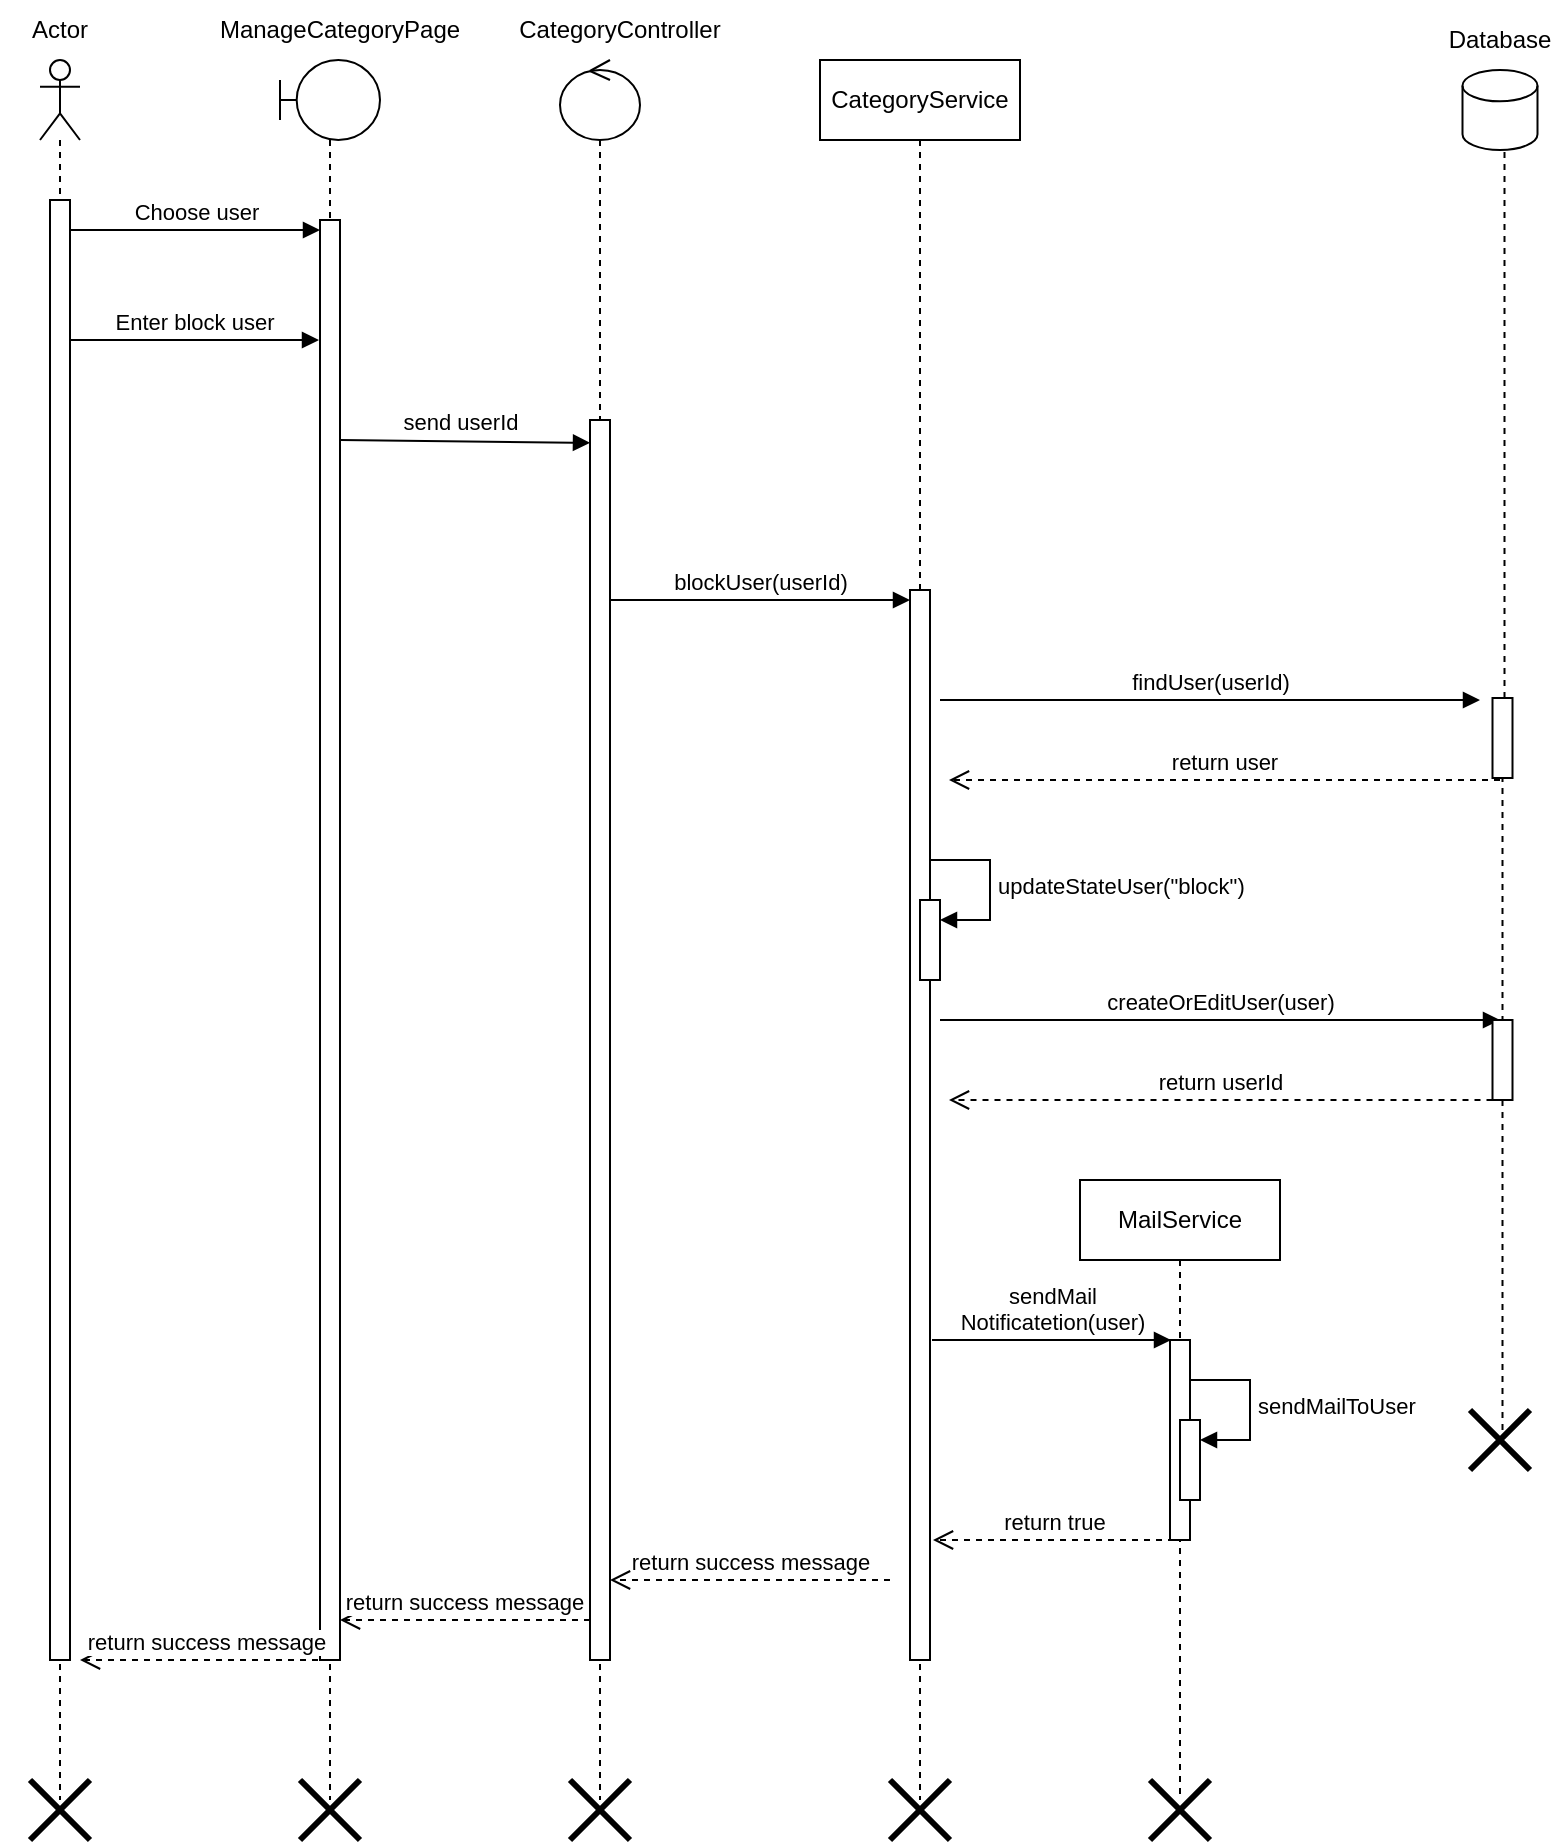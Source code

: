 <mxfile version="22.1.16" type="device">
  <diagram name="Page-1" id="9KK9zCkutjYJ6-uwmnWF">
    <mxGraphModel dx="1050" dy="638" grid="1" gridSize="10" guides="1" tooltips="1" connect="1" arrows="1" fold="1" page="1" pageScale="1" pageWidth="850" pageHeight="1100" math="0" shadow="0">
      <root>
        <mxCell id="0" />
        <mxCell id="1" parent="0" />
        <mxCell id="oYbW9BHKW6rPGXkPSTbu-1" value="" style="shape=umlLifeline;perimeter=lifelinePerimeter;whiteSpace=wrap;html=1;container=1;dropTarget=0;collapsible=0;recursiveResize=0;outlineConnect=0;portConstraint=eastwest;newEdgeStyle={&quot;curved&quot;:0,&quot;rounded&quot;:0};participant=umlActor;" parent="1" vertex="1">
          <mxGeometry x="70" y="80" width="20" height="870" as="geometry" />
        </mxCell>
        <mxCell id="oYbW9BHKW6rPGXkPSTbu-2" value="" style="html=1;points=[[0,0,0,0,5],[0,1,0,0,-5],[1,0,0,0,5],[1,1,0,0,-5]];perimeter=orthogonalPerimeter;outlineConnect=0;targetShapes=umlLifeline;portConstraint=eastwest;newEdgeStyle={&quot;curved&quot;:0,&quot;rounded&quot;:0};" parent="oYbW9BHKW6rPGXkPSTbu-1" vertex="1">
          <mxGeometry x="5" y="70" width="10" height="730" as="geometry" />
        </mxCell>
        <mxCell id="oYbW9BHKW6rPGXkPSTbu-3" value="Actor" style="text;html=1;strokeColor=none;fillColor=none;align=center;verticalAlign=middle;whiteSpace=wrap;rounded=0;" parent="1" vertex="1">
          <mxGeometry x="50" y="50" width="60" height="30" as="geometry" />
        </mxCell>
        <mxCell id="oYbW9BHKW6rPGXkPSTbu-4" value="" style="shape=umlLifeline;perimeter=lifelinePerimeter;whiteSpace=wrap;html=1;container=1;dropTarget=0;collapsible=0;recursiveResize=0;outlineConnect=0;portConstraint=eastwest;newEdgeStyle={&quot;curved&quot;:0,&quot;rounded&quot;:0};participant=umlBoundary;" parent="1" vertex="1">
          <mxGeometry x="190" y="80" width="50" height="870" as="geometry" />
        </mxCell>
        <mxCell id="oYbW9BHKW6rPGXkPSTbu-5" value="" style="html=1;points=[[0,0,0,0,5],[0,1,0,0,-5],[1,0,0,0,5],[1,1,0,0,-5]];perimeter=orthogonalPerimeter;outlineConnect=0;targetShapes=umlLifeline;portConstraint=eastwest;newEdgeStyle={&quot;curved&quot;:0,&quot;rounded&quot;:0};" parent="oYbW9BHKW6rPGXkPSTbu-4" vertex="1">
          <mxGeometry x="20" y="80" width="10" height="720" as="geometry" />
        </mxCell>
        <mxCell id="oYbW9BHKW6rPGXkPSTbu-8" value="ManageCategoryPage" style="text;html=1;strokeColor=none;fillColor=none;align=center;verticalAlign=middle;whiteSpace=wrap;rounded=0;" parent="1" vertex="1">
          <mxGeometry x="190" y="50" width="60" height="30" as="geometry" />
        </mxCell>
        <mxCell id="oYbW9BHKW6rPGXkPSTbu-9" value="Choose user" style="html=1;verticalAlign=bottom;startArrow=none;endArrow=block;startSize=8;curved=0;rounded=0;entryX=0;entryY=0;entryDx=0;entryDy=5;startFill=0;" parent="1" source="oYbW9BHKW6rPGXkPSTbu-2" target="oYbW9BHKW6rPGXkPSTbu-5" edge="1">
          <mxGeometry relative="1" as="geometry">
            <mxPoint x="90" y="165" as="sourcePoint" />
          </mxGeometry>
        </mxCell>
        <mxCell id="oYbW9BHKW6rPGXkPSTbu-10" value="send userId" style="html=1;verticalAlign=bottom;startArrow=none;endArrow=block;startSize=8;curved=0;rounded=0;entryX=0;entryY=0.063;entryDx=0;entryDy=0;entryPerimeter=0;startFill=0;" parent="1" edge="1">
          <mxGeometry x="-0.04" y="1" relative="1" as="geometry">
            <mxPoint x="220" y="270" as="sourcePoint" />
            <mxPoint x="345" y="271.42" as="targetPoint" />
            <mxPoint as="offset" />
          </mxGeometry>
        </mxCell>
        <mxCell id="oYbW9BHKW6rPGXkPSTbu-11" value="" style="shape=umlLifeline;perimeter=lifelinePerimeter;whiteSpace=wrap;html=1;container=1;dropTarget=0;collapsible=0;recursiveResize=0;outlineConnect=0;portConstraint=eastwest;newEdgeStyle={&quot;curved&quot;:0,&quot;rounded&quot;:0};participant=umlControl;" parent="1" vertex="1">
          <mxGeometry x="330" y="80" width="40" height="870" as="geometry" />
        </mxCell>
        <mxCell id="oYbW9BHKW6rPGXkPSTbu-12" value="" style="html=1;points=[[0,0,0,0,5],[0,1,0,0,-5],[1,0,0,0,5],[1,1,0,0,-5]];perimeter=orthogonalPerimeter;outlineConnect=0;targetShapes=umlLifeline;portConstraint=eastwest;newEdgeStyle={&quot;curved&quot;:0,&quot;rounded&quot;:0};" parent="oYbW9BHKW6rPGXkPSTbu-11" vertex="1">
          <mxGeometry x="15" y="180" width="10" height="620" as="geometry" />
        </mxCell>
        <mxCell id="oYbW9BHKW6rPGXkPSTbu-15" value="CategoryController" style="text;html=1;strokeColor=none;fillColor=none;align=center;verticalAlign=middle;whiteSpace=wrap;rounded=0;" parent="1" vertex="1">
          <mxGeometry x="330" y="50" width="60" height="30" as="geometry" />
        </mxCell>
        <mxCell id="oYbW9BHKW6rPGXkPSTbu-16" value="CategoryService" style="shape=umlLifeline;perimeter=lifelinePerimeter;whiteSpace=wrap;html=1;container=1;dropTarget=0;collapsible=0;recursiveResize=0;outlineConnect=0;portConstraint=eastwest;newEdgeStyle={&quot;curved&quot;:0,&quot;rounded&quot;:0};" parent="1" vertex="1">
          <mxGeometry x="460" y="80" width="100" height="870" as="geometry" />
        </mxCell>
        <mxCell id="oYbW9BHKW6rPGXkPSTbu-17" value="" style="html=1;points=[[0,0,0,0,5],[0,1,0,0,-5],[1,0,0,0,5],[1,1,0,0,-5]];perimeter=orthogonalPerimeter;outlineConnect=0;targetShapes=umlLifeline;portConstraint=eastwest;newEdgeStyle={&quot;curved&quot;:0,&quot;rounded&quot;:0};" parent="oYbW9BHKW6rPGXkPSTbu-16" vertex="1">
          <mxGeometry x="45" y="265" width="10" height="535" as="geometry" />
        </mxCell>
        <mxCell id="96cIUoVds9-NMd_tyx7k-1" value="" style="html=1;points=[[0,0,0,0,5],[0,1,0,0,-5],[1,0,0,0,5],[1,1,0,0,-5]];perimeter=orthogonalPerimeter;outlineConnect=0;targetShapes=umlLifeline;portConstraint=eastwest;newEdgeStyle={&quot;curved&quot;:0,&quot;rounded&quot;:0};" vertex="1" parent="oYbW9BHKW6rPGXkPSTbu-16">
          <mxGeometry x="50" y="420" width="10" height="40" as="geometry" />
        </mxCell>
        <mxCell id="96cIUoVds9-NMd_tyx7k-2" value="updateStateUser(&quot;block&quot;)" style="html=1;align=left;spacingLeft=2;endArrow=block;rounded=0;edgeStyle=orthogonalEdgeStyle;curved=0;rounded=0;" edge="1" target="96cIUoVds9-NMd_tyx7k-1" parent="oYbW9BHKW6rPGXkPSTbu-16">
          <mxGeometry relative="1" as="geometry">
            <mxPoint x="55" y="400" as="sourcePoint" />
            <Array as="points">
              <mxPoint x="85" y="430" />
            </Array>
          </mxGeometry>
        </mxCell>
        <mxCell id="oYbW9BHKW6rPGXkPSTbu-18" value="blockUser(userId)" style="html=1;verticalAlign=bottom;startArrow=none;endArrow=block;startSize=8;curved=0;rounded=0;entryX=0;entryY=0;entryDx=0;entryDy=5;startFill=0;" parent="1" source="oYbW9BHKW6rPGXkPSTbu-12" target="oYbW9BHKW6rPGXkPSTbu-17" edge="1">
          <mxGeometry relative="1" as="geometry">
            <mxPoint x="435" y="350" as="sourcePoint" />
          </mxGeometry>
        </mxCell>
        <mxCell id="oYbW9BHKW6rPGXkPSTbu-30" value="return success message" style="html=1;verticalAlign=bottom;endArrow=open;dashed=1;endSize=8;curved=0;rounded=0;" parent="1" edge="1">
          <mxGeometry x="0.004" relative="1" as="geometry">
            <mxPoint x="355" y="840" as="targetPoint" />
            <mxPoint x="495" y="840" as="sourcePoint" />
            <mxPoint as="offset" />
          </mxGeometry>
        </mxCell>
        <mxCell id="oYbW9BHKW6rPGXkPSTbu-31" value="return success message" style="html=1;verticalAlign=bottom;endArrow=open;dashed=1;endSize=8;curved=0;rounded=0;" parent="1" edge="1">
          <mxGeometry x="0.008" relative="1" as="geometry">
            <mxPoint x="220" y="860" as="targetPoint" />
            <mxPoint x="345" y="860" as="sourcePoint" />
            <mxPoint as="offset" />
          </mxGeometry>
        </mxCell>
        <mxCell id="oYbW9BHKW6rPGXkPSTbu-32" value="return success message" style="html=1;verticalAlign=bottom;endArrow=open;dashed=1;endSize=8;curved=0;rounded=0;" parent="1" edge="1">
          <mxGeometry relative="1" as="geometry">
            <mxPoint x="215" y="880" as="sourcePoint" />
            <mxPoint x="90" y="880" as="targetPoint" />
          </mxGeometry>
        </mxCell>
        <mxCell id="oYbW9BHKW6rPGXkPSTbu-39" value="" style="shape=cylinder3;whiteSpace=wrap;html=1;boundedLbl=1;backgroundOutline=1;size=7.833;" parent="1" vertex="1">
          <mxGeometry x="781.25" y="85" width="37.5" height="40" as="geometry" />
        </mxCell>
        <mxCell id="oYbW9BHKW6rPGXkPSTbu-40" value="" style="endArrow=none;dashed=1;html=1;rounded=0;entryX=0.5;entryY=1;entryDx=0;entryDy=0;entryPerimeter=0;" parent="1" source="mhscMTKuZYYwsaxTIH_v-7" edge="1">
          <mxGeometry width="50" height="50" relative="1" as="geometry">
            <mxPoint x="802.25" y="1006" as="sourcePoint" />
            <mxPoint x="802.25" y="126" as="targetPoint" />
          </mxGeometry>
        </mxCell>
        <mxCell id="oYbW9BHKW6rPGXkPSTbu-41" value="Database" style="text;html=1;strokeColor=none;fillColor=none;align=center;verticalAlign=middle;whiteSpace=wrap;rounded=0;" parent="1" vertex="1">
          <mxGeometry x="770" y="55" width="60" height="30" as="geometry" />
        </mxCell>
        <mxCell id="oYbW9BHKW6rPGXkPSTbu-42" value="" style="shape=umlDestroy;whiteSpace=wrap;html=1;strokeWidth=3;targetShapes=umlLifeline;" parent="1" vertex="1">
          <mxGeometry x="785" y="755" width="30" height="30" as="geometry" />
        </mxCell>
        <mxCell id="mhscMTKuZYYwsaxTIH_v-3" value="findUser(userId)" style="html=1;verticalAlign=bottom;endArrow=block;curved=0;rounded=0;" parent="1" edge="1">
          <mxGeometry width="80" relative="1" as="geometry">
            <mxPoint x="520" y="400" as="sourcePoint" />
            <mxPoint x="790" y="400" as="targetPoint" />
          </mxGeometry>
        </mxCell>
        <mxCell id="mhscMTKuZYYwsaxTIH_v-9" value="return user" style="html=1;verticalAlign=bottom;endArrow=open;dashed=1;endSize=8;curved=0;rounded=0;" parent="1" edge="1">
          <mxGeometry relative="1" as="geometry">
            <mxPoint x="800" y="440" as="sourcePoint" />
            <mxPoint x="524.5" y="440" as="targetPoint" />
          </mxGeometry>
        </mxCell>
        <mxCell id="6Z-OR4mqL3u61Qj2kpZO-1" value="Enter block user" style="html=1;verticalAlign=bottom;startArrow=none;endArrow=block;startSize=8;curved=0;rounded=0;entryX=0;entryY=0;entryDx=0;entryDy=5;startFill=0;" parent="1" edge="1">
          <mxGeometry relative="1" as="geometry">
            <mxPoint x="84.5" y="220" as="sourcePoint" />
            <mxPoint x="209.5" y="220" as="targetPoint" />
          </mxGeometry>
        </mxCell>
        <mxCell id="6Z-OR4mqL3u61Qj2kpZO-2" value="" style="endArrow=none;dashed=1;html=1;rounded=0;entryX=0.5;entryY=1;entryDx=0;entryDy=0;entryPerimeter=0;" parent="1" target="mhscMTKuZYYwsaxTIH_v-7" edge="1">
          <mxGeometry width="50" height="50" relative="1" as="geometry">
            <mxPoint x="801.25" y="765" as="sourcePoint" />
            <mxPoint x="802.25" y="126" as="targetPoint" />
          </mxGeometry>
        </mxCell>
        <mxCell id="mhscMTKuZYYwsaxTIH_v-7" value="" style="html=1;points=[[0,0,0,0,5],[0,1,0,0,-5],[1,0,0,0,5],[1,1,0,0,-5]];perimeter=orthogonalPerimeter;outlineConnect=0;targetShapes=umlLifeline;portConstraint=eastwest;newEdgeStyle={&quot;curved&quot;:0,&quot;rounded&quot;:0};" parent="1" vertex="1">
          <mxGeometry x="796.25" y="399" width="10" height="40" as="geometry" />
        </mxCell>
        <mxCell id="6Z-OR4mqL3u61Qj2kpZO-3" value="" style="shape=umlDestroy;whiteSpace=wrap;html=1;strokeWidth=3;targetShapes=umlLifeline;" parent="1" vertex="1">
          <mxGeometry x="495" y="940" width="30" height="30" as="geometry" />
        </mxCell>
        <mxCell id="6Z-OR4mqL3u61Qj2kpZO-4" value="" style="shape=umlDestroy;whiteSpace=wrap;html=1;strokeWidth=3;targetShapes=umlLifeline;" parent="1" vertex="1">
          <mxGeometry x="335" y="940" width="30" height="30" as="geometry" />
        </mxCell>
        <mxCell id="6Z-OR4mqL3u61Qj2kpZO-5" value="" style="shape=umlDestroy;whiteSpace=wrap;html=1;strokeWidth=3;targetShapes=umlLifeline;" parent="1" vertex="1">
          <mxGeometry x="200" y="940" width="30" height="30" as="geometry" />
        </mxCell>
        <mxCell id="6Z-OR4mqL3u61Qj2kpZO-6" value="" style="shape=umlDestroy;whiteSpace=wrap;html=1;strokeWidth=3;targetShapes=umlLifeline;" parent="1" vertex="1">
          <mxGeometry x="65" y="940" width="30" height="30" as="geometry" />
        </mxCell>
        <mxCell id="96cIUoVds9-NMd_tyx7k-6" value="createOrEditUser(user)" style="html=1;verticalAlign=bottom;endArrow=block;curved=0;rounded=0;" edge="1" parent="1">
          <mxGeometry width="80" relative="1" as="geometry">
            <mxPoint x="520" y="560" as="sourcePoint" />
            <mxPoint x="800" y="560" as="targetPoint" />
          </mxGeometry>
        </mxCell>
        <mxCell id="96cIUoVds9-NMd_tyx7k-7" value="return userId" style="html=1;verticalAlign=bottom;endArrow=open;dashed=1;endSize=8;curved=0;rounded=0;" edge="1" parent="1" source="96cIUoVds9-NMd_tyx7k-8">
          <mxGeometry relative="1" as="geometry">
            <mxPoint x="675" y="600" as="sourcePoint" />
            <mxPoint x="524.5" y="600" as="targetPoint" />
          </mxGeometry>
        </mxCell>
        <mxCell id="96cIUoVds9-NMd_tyx7k-8" value="" style="html=1;points=[[0,0,0,0,5],[0,1,0,0,-5],[1,0,0,0,5],[1,1,0,0,-5]];perimeter=orthogonalPerimeter;outlineConnect=0;targetShapes=umlLifeline;portConstraint=eastwest;newEdgeStyle={&quot;curved&quot;:0,&quot;rounded&quot;:0};" vertex="1" parent="1">
          <mxGeometry x="796.25" y="560" width="10" height="40" as="geometry" />
        </mxCell>
        <mxCell id="96cIUoVds9-NMd_tyx7k-9" value="MailService" style="shape=umlLifeline;perimeter=lifelinePerimeter;whiteSpace=wrap;html=1;container=1;dropTarget=0;collapsible=0;recursiveResize=0;outlineConnect=0;portConstraint=eastwest;newEdgeStyle={&quot;curved&quot;:0,&quot;rounded&quot;:0};" vertex="1" parent="1">
          <mxGeometry x="590" y="640" width="100" height="310" as="geometry" />
        </mxCell>
        <mxCell id="96cIUoVds9-NMd_tyx7k-10" value="" style="html=1;points=[[0,0,0,0,5],[0,1,0,0,-5],[1,0,0,0,5],[1,1,0,0,-5]];perimeter=orthogonalPerimeter;outlineConnect=0;targetShapes=umlLifeline;portConstraint=eastwest;newEdgeStyle={&quot;curved&quot;:0,&quot;rounded&quot;:0};" vertex="1" parent="96cIUoVds9-NMd_tyx7k-9">
          <mxGeometry x="45" y="80" width="10" height="100" as="geometry" />
        </mxCell>
        <mxCell id="96cIUoVds9-NMd_tyx7k-11" value="" style="html=1;points=[[0,0,0,0,5],[0,1,0,0,-5],[1,0,0,0,5],[1,1,0,0,-5]];perimeter=orthogonalPerimeter;outlineConnect=0;targetShapes=umlLifeline;portConstraint=eastwest;newEdgeStyle={&quot;curved&quot;:0,&quot;rounded&quot;:0};" vertex="1" parent="96cIUoVds9-NMd_tyx7k-9">
          <mxGeometry x="50" y="120" width="10" height="40" as="geometry" />
        </mxCell>
        <mxCell id="96cIUoVds9-NMd_tyx7k-12" value="sendMailToUser" style="html=1;align=left;spacingLeft=2;endArrow=block;rounded=0;edgeStyle=orthogonalEdgeStyle;curved=0;rounded=0;" edge="1" parent="96cIUoVds9-NMd_tyx7k-9" target="96cIUoVds9-NMd_tyx7k-11">
          <mxGeometry relative="1" as="geometry">
            <mxPoint x="55" y="100" as="sourcePoint" />
            <Array as="points">
              <mxPoint x="85" y="130" />
            </Array>
          </mxGeometry>
        </mxCell>
        <mxCell id="96cIUoVds9-NMd_tyx7k-13" value="" style="shape=umlDestroy;whiteSpace=wrap;html=1;strokeWidth=3;targetShapes=umlLifeline;" vertex="1" parent="1">
          <mxGeometry x="625" y="940" width="30" height="30" as="geometry" />
        </mxCell>
        <mxCell id="96cIUoVds9-NMd_tyx7k-17" value="sendMail&lt;br&gt;Notificatetion(user)" style="html=1;verticalAlign=bottom;endArrow=block;curved=0;rounded=0;" edge="1" parent="1">
          <mxGeometry width="80" relative="1" as="geometry">
            <mxPoint x="516" y="720" as="sourcePoint" />
            <mxPoint x="635.5" y="720" as="targetPoint" />
          </mxGeometry>
        </mxCell>
        <mxCell id="96cIUoVds9-NMd_tyx7k-19" value="return true" style="html=1;verticalAlign=bottom;endArrow=open;dashed=1;endSize=8;curved=0;rounded=0;" edge="1" parent="1">
          <mxGeometry relative="1" as="geometry">
            <mxPoint x="637" y="820" as="sourcePoint" />
            <mxPoint x="516.5" y="820" as="targetPoint" />
          </mxGeometry>
        </mxCell>
      </root>
    </mxGraphModel>
  </diagram>
</mxfile>
